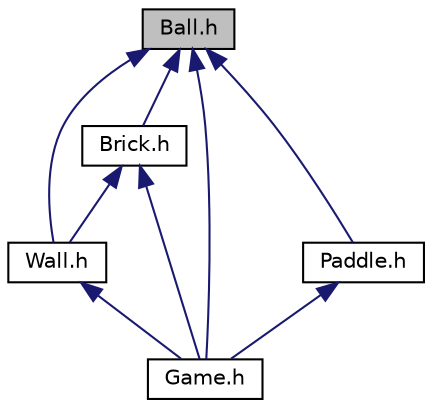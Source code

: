 digraph "Ball.h"
{
 // LATEX_PDF_SIZE
  edge [fontname="Helvetica",fontsize="10",labelfontname="Helvetica",labelfontsize="10"];
  node [fontname="Helvetica",fontsize="10",shape=record];
  Node1 [label="Ball.h",height=0.2,width=0.4,color="black", fillcolor="grey75", style="filled", fontcolor="black",tooltip="Contiene las funciones y caracteristicas de la bola."];
  Node1 -> Node2 [dir="back",color="midnightblue",fontsize="10",style="solid",fontname="Helvetica"];
  Node2 [label="Brick.h",height=0.2,width=0.4,color="black", fillcolor="white", style="filled",URL="$Brick_8h.html",tooltip="Contiene todas las caracteristicas y funcionalidades de los bloques, es decir esta clase contiene a l..."];
  Node2 -> Node3 [dir="back",color="midnightblue",fontsize="10",style="solid",fontname="Helvetica"];
  Node3 [label="Wall.h",height=0.2,width=0.4,color="black", fillcolor="white", style="filled",URL="$Wall_8h.html",tooltip="Contiene las funciones y caracteristicas de la clase Wall."];
  Node3 -> Node4 [dir="back",color="midnightblue",fontsize="10",style="solid",fontname="Helvetica"];
  Node4 [label="Game.h",height=0.2,width=0.4,color="black", fillcolor="white", style="filled",URL="$Game_8h.html",tooltip="Clase la cual maneja gran parte de la logica y repeticion del juego."];
  Node2 -> Node4 [dir="back",color="midnightblue",fontsize="10",style="solid",fontname="Helvetica"];
  Node1 -> Node3 [dir="back",color="midnightblue",fontsize="10",style="solid",fontname="Helvetica"];
  Node1 -> Node4 [dir="back",color="midnightblue",fontsize="10",style="solid",fontname="Helvetica"];
  Node1 -> Node5 [dir="back",color="midnightblue",fontsize="10",style="solid",fontname="Helvetica"];
  Node5 [label="Paddle.h",height=0.2,width=0.4,color="black", fillcolor="white", style="filled",URL="$Paddle_8h.html",tooltip="Contiene las funciones y caracteristicas de la barra."];
  Node5 -> Node4 [dir="back",color="midnightblue",fontsize="10",style="solid",fontname="Helvetica"];
}
